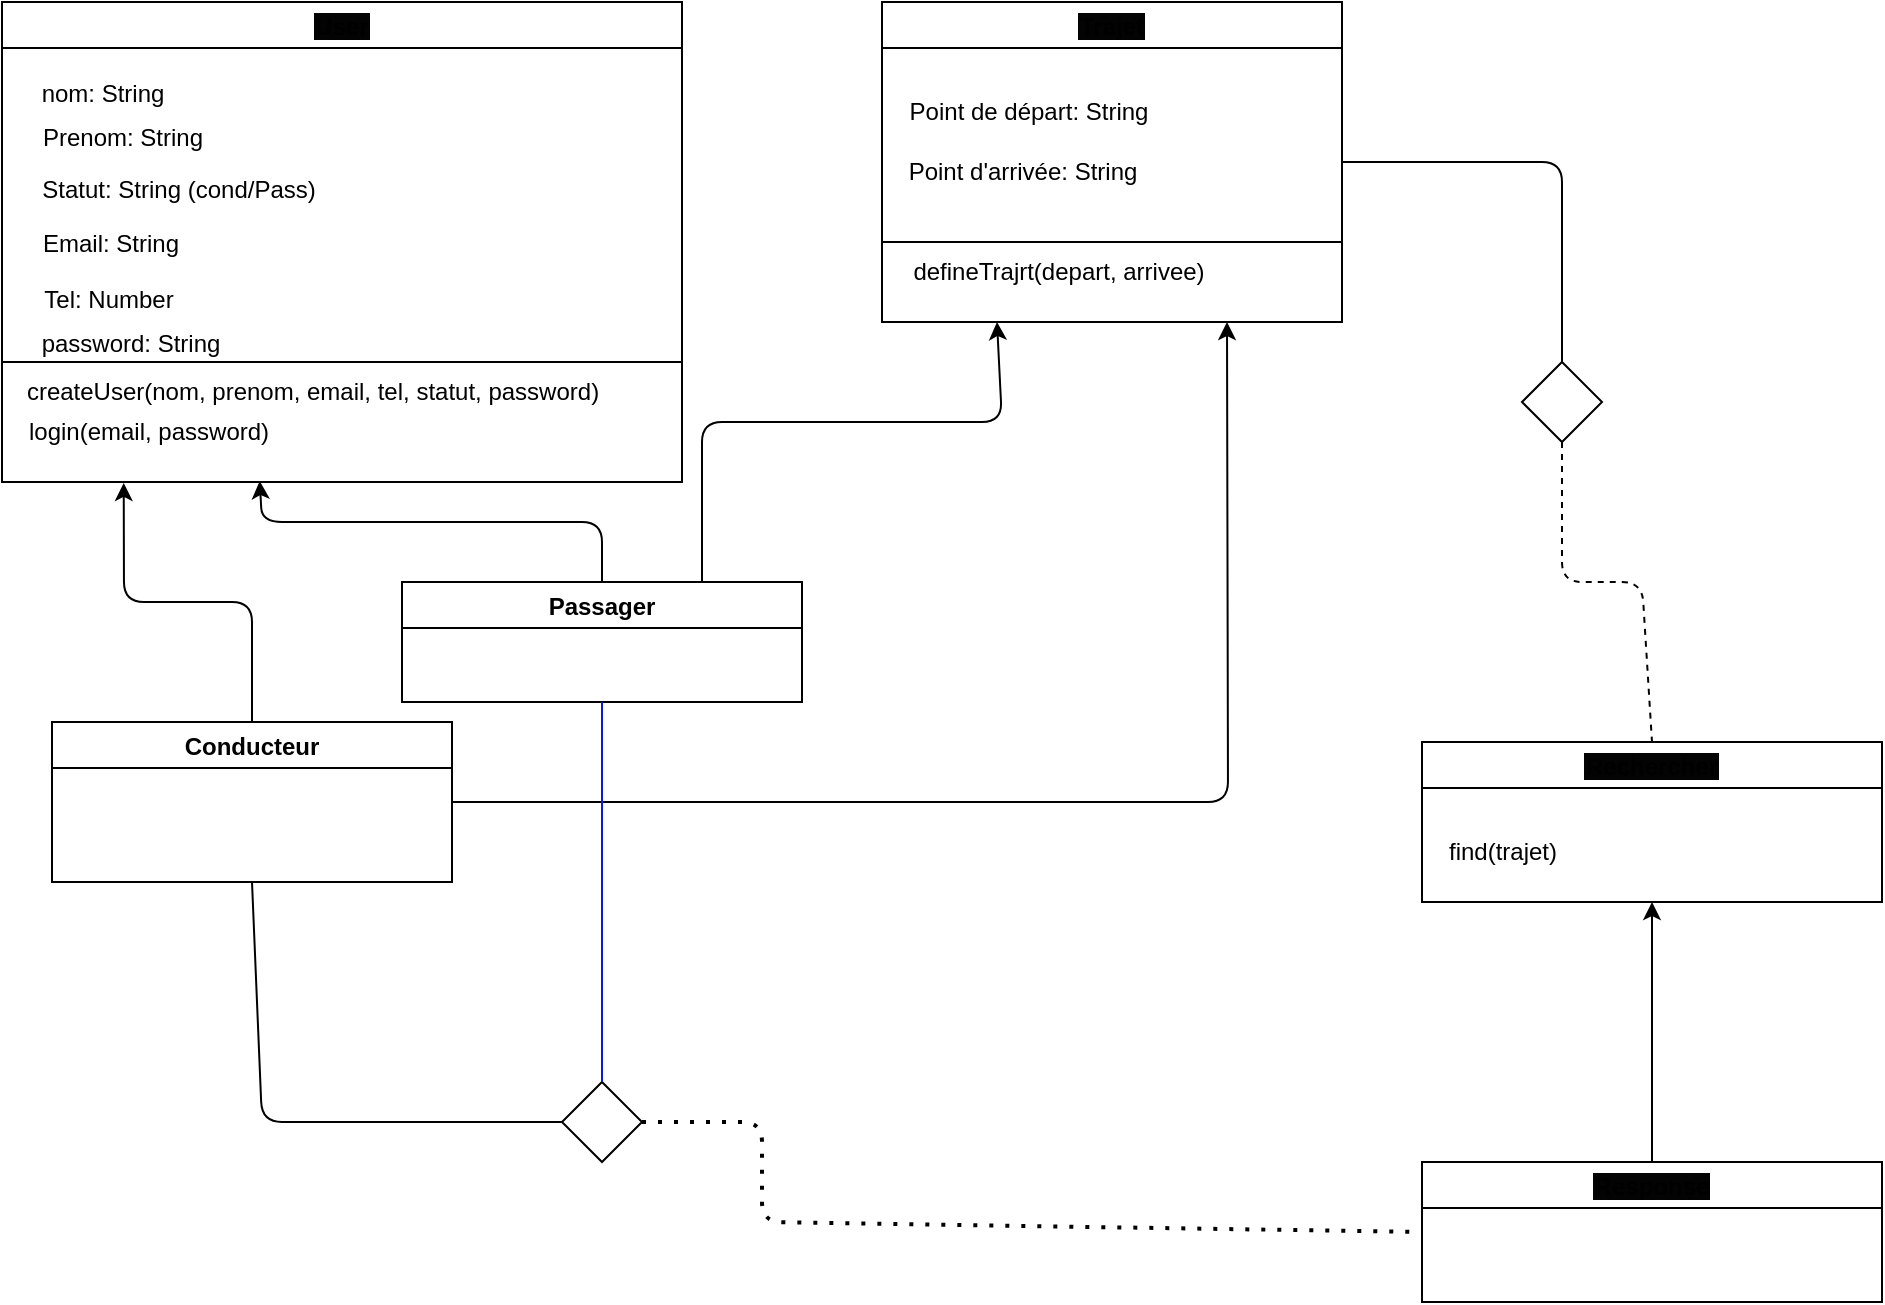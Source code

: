 <mxfile>
    <diagram id="Q87PwXgEgqwWaf4qw359" name="Page-1">
        <mxGraphModel dx="1208" dy="767" grid="1" gridSize="10" guides="1" tooltips="1" connect="1" arrows="1" fold="1" page="1" pageScale="1" pageWidth="1654" pageHeight="1169" math="0" shadow="0">
            <root>
                <mxCell id="0"/>
                <mxCell id="1" parent="0"/>
                <mxCell id="10" style="edgeStyle=none;html=1;exitX=0.5;exitY=0;exitDx=0;exitDy=0;entryX=0.179;entryY=1.008;entryDx=0;entryDy=0;entryPerimeter=0;" edge="1" parent="1" source="8">
                    <mxGeometry relative="1" as="geometry">
                        <mxPoint x="120.86" y="270.48" as="targetPoint"/>
                        <Array as="points">
                            <mxPoint x="185" y="330"/>
                            <mxPoint x="121" y="330"/>
                        </Array>
                    </mxGeometry>
                </mxCell>
                <mxCell id="46" style="edgeStyle=none;html=1;exitX=1;exitY=0.5;exitDx=0;exitDy=0;entryX=0.75;entryY=1;entryDx=0;entryDy=0;" edge="1" parent="1" source="8" target="36">
                    <mxGeometry relative="1" as="geometry">
                        <Array as="points">
                            <mxPoint x="673" y="430"/>
                        </Array>
                    </mxGeometry>
                </mxCell>
                <mxCell id="8" value="Conducteur" style="swimlane;" vertex="1" parent="1">
                    <mxGeometry x="85" y="390" width="200" height="80" as="geometry"/>
                </mxCell>
                <mxCell id="13" style="edgeStyle=none;html=1;exitX=0.5;exitY=0;exitDx=0;exitDy=0;entryX=0.379;entryY=0.992;entryDx=0;entryDy=0;entryPerimeter=0;" edge="1" parent="1" source="12">
                    <mxGeometry relative="1" as="geometry">
                        <mxPoint x="188.86" y="269.52" as="targetPoint"/>
                        <Array as="points">
                            <mxPoint x="360" y="290"/>
                            <mxPoint x="190" y="290"/>
                        </Array>
                    </mxGeometry>
                </mxCell>
                <mxCell id="45" style="edgeStyle=none;html=1;exitX=0.75;exitY=0;exitDx=0;exitDy=0;entryX=0.25;entryY=1;entryDx=0;entryDy=0;" edge="1" parent="1" source="12" target="36">
                    <mxGeometry relative="1" as="geometry">
                        <Array as="points">
                            <mxPoint x="410" y="240"/>
                            <mxPoint x="560" y="240"/>
                        </Array>
                    </mxGeometry>
                </mxCell>
                <mxCell id="12" value="Passager" style="swimlane;" vertex="1" parent="1">
                    <mxGeometry x="260" y="320" width="200" height="60" as="geometry"/>
                </mxCell>
                <mxCell id="26" value="User" style="swimlane;labelBackgroundColor=#030303;strokeColor=default;fillColor=default;" vertex="1" parent="1">
                    <mxGeometry x="60" y="30" width="340" height="240" as="geometry"/>
                </mxCell>
                <mxCell id="27" value="&lt;span style=&quot;text-align: left;&quot;&gt;nom: String&lt;/span&gt;" style="text;html=1;align=center;verticalAlign=middle;resizable=0;points=[];autosize=1;strokeColor=none;fillColor=none;" vertex="1" parent="26">
                    <mxGeometry x="10" y="31" width="80" height="30" as="geometry"/>
                </mxCell>
                <mxCell id="28" value="&lt;span style=&quot;text-align: left;&quot;&gt;Prenom: String&lt;/span&gt;" style="text;html=1;align=center;verticalAlign=middle;resizable=0;points=[];autosize=1;strokeColor=none;fillColor=none;" vertex="1" parent="26">
                    <mxGeometry x="10" y="53" width="100" height="30" as="geometry"/>
                </mxCell>
                <mxCell id="29" value="&lt;span style=&quot;text-align: left;&quot;&gt;Statut: String (cond/Pass)&lt;/span&gt;" style="text;html=1;align=center;verticalAlign=middle;resizable=0;points=[];autosize=1;strokeColor=none;fillColor=none;" vertex="1" parent="26">
                    <mxGeometry x="8" y="79" width="160" height="30" as="geometry"/>
                </mxCell>
                <mxCell id="30" value="&lt;span style=&quot;text-align: left;&quot;&gt;Email: String&lt;/span&gt;" style="text;html=1;align=center;verticalAlign=middle;resizable=0;points=[];autosize=1;strokeColor=none;fillColor=none;" vertex="1" parent="26">
                    <mxGeometry x="9" y="106" width="90" height="30" as="geometry"/>
                </mxCell>
                <mxCell id="31" value="&lt;span style=&quot;text-align: left;&quot;&gt;Tel: Number&lt;/span&gt;" style="text;html=1;align=center;verticalAlign=middle;resizable=0;points=[];autosize=1;strokeColor=none;fillColor=none;" vertex="1" parent="26">
                    <mxGeometry x="8" y="134" width="90" height="30" as="geometry"/>
                </mxCell>
                <mxCell id="34" value="createUser(nom, prenom, email, tel, statut, password)" style="text;html=1;align=center;verticalAlign=middle;resizable=0;points=[];autosize=1;strokeColor=none;fillColor=none;" vertex="1" parent="26">
                    <mxGeometry y="180" width="310" height="30" as="geometry"/>
                </mxCell>
                <mxCell id="35" value="login(email, password)" style="text;html=1;align=center;verticalAlign=middle;resizable=0;points=[];autosize=1;strokeColor=none;fillColor=none;" vertex="1" parent="26">
                    <mxGeometry x="3" y="200" width="140" height="30" as="geometry"/>
                </mxCell>
                <mxCell id="32" value="&lt;span style=&quot;text-align: left;&quot;&gt;password: String&lt;/span&gt;" style="text;html=1;align=center;verticalAlign=middle;resizable=0;points=[];autosize=1;strokeColor=none;fillColor=none;" vertex="1" parent="26">
                    <mxGeometry x="9" y="156" width="110" height="30" as="geometry"/>
                </mxCell>
                <mxCell id="33" value="" style="endArrow=none;html=1;exitX=0;exitY=0.75;exitDx=0;exitDy=0;entryX=1;entryY=0.75;entryDx=0;entryDy=0;" edge="1" parent="1" source="26" target="26">
                    <mxGeometry width="50" height="50" relative="1" as="geometry">
                        <mxPoint x="430" y="220" as="sourcePoint"/>
                        <mxPoint x="480" y="170" as="targetPoint"/>
                    </mxGeometry>
                </mxCell>
                <mxCell id="36" value="Trajet" style="swimlane;labelBackgroundColor=#030303;strokeColor=default;fillColor=default;" vertex="1" parent="1">
                    <mxGeometry x="500" y="30" width="230" height="160" as="geometry"/>
                </mxCell>
                <mxCell id="37" value="&lt;span style=&quot;text-align: left;&quot;&gt;Point de départ: String&lt;/span&gt;" style="text;html=1;align=center;verticalAlign=middle;resizable=0;points=[];autosize=1;strokeColor=none;fillColor=none;" vertex="1" parent="36">
                    <mxGeometry x="3" y="40" width="140" height="30" as="geometry"/>
                </mxCell>
                <mxCell id="38" value="&lt;span style=&quot;text-align: left;&quot;&gt;Point d'arrivée: String&lt;/span&gt;" style="text;html=1;align=center;verticalAlign=middle;resizable=0;points=[];autosize=1;strokeColor=none;fillColor=none;" vertex="1" parent="36">
                    <mxGeometry y="70" width="140" height="30" as="geometry"/>
                </mxCell>
                <mxCell id="42" value="defineTrajrt(depart, arrivee)" style="text;html=1;align=center;verticalAlign=middle;resizable=0;points=[];autosize=1;strokeColor=none;fillColor=none;" vertex="1" parent="36">
                    <mxGeometry x="3" y="120" width="170" height="30" as="geometry"/>
                </mxCell>
                <mxCell id="44" value="" style="endArrow=none;html=1;entryX=0;entryY=0.75;entryDx=0;entryDy=0;" edge="1" parent="36" target="36">
                    <mxGeometry width="50" height="50" relative="1" as="geometry">
                        <mxPoint x="230" y="120" as="sourcePoint"/>
                        <mxPoint x="-30" y="140" as="targetPoint"/>
                    </mxGeometry>
                </mxCell>
                <mxCell id="47" value="Rechercher" style="swimlane;labelBackgroundColor=#030303;strokeColor=default;fillColor=default;" vertex="1" parent="1">
                    <mxGeometry x="770" y="400" width="230" height="80" as="geometry"/>
                </mxCell>
                <mxCell id="50" value="find(trajet)" style="text;html=1;align=center;verticalAlign=middle;resizable=0;points=[];autosize=1;strokeColor=none;fillColor=none;" vertex="1" parent="47">
                    <mxGeometry y="40" width="80" height="30" as="geometry"/>
                </mxCell>
                <mxCell id="53" value="" style="rhombus;whiteSpace=wrap;html=1;labelBackgroundColor=#050505;strokeColor=default;fillColor=default;" vertex="1" parent="1">
                    <mxGeometry x="820" y="210" width="40" height="40" as="geometry"/>
                </mxCell>
                <mxCell id="57" value="" style="endArrow=none;dashed=1;html=1;exitX=0.5;exitY=1;exitDx=0;exitDy=0;entryX=0.5;entryY=0;entryDx=0;entryDy=0;" edge="1" parent="1" source="53" target="47">
                    <mxGeometry width="50" height="50" relative="1" as="geometry">
                        <mxPoint x="630" y="250" as="sourcePoint"/>
                        <mxPoint x="680" y="200" as="targetPoint"/>
                        <Array as="points">
                            <mxPoint x="840" y="320"/>
                            <mxPoint x="880" y="320"/>
                        </Array>
                    </mxGeometry>
                </mxCell>
                <mxCell id="58" value="" style="endArrow=none;html=1;entryX=1;entryY=0.5;entryDx=0;entryDy=0;exitX=0.5;exitY=0;exitDx=0;exitDy=0;" edge="1" parent="1" source="53" target="36">
                    <mxGeometry width="50" height="50" relative="1" as="geometry">
                        <mxPoint x="630" y="250" as="sourcePoint"/>
                        <mxPoint x="680" y="200" as="targetPoint"/>
                        <Array as="points">
                            <mxPoint x="840" y="110"/>
                        </Array>
                    </mxGeometry>
                </mxCell>
                <mxCell id="62" style="edgeStyle=none;html=1;exitX=0.5;exitY=0;exitDx=0;exitDy=0;entryX=0.5;entryY=1;entryDx=0;entryDy=0;" edge="1" parent="1" source="59" target="47">
                    <mxGeometry relative="1" as="geometry"/>
                </mxCell>
                <mxCell id="59" value="Response" style="swimlane;labelBackgroundColor=#030303;strokeColor=default;fillColor=default;" vertex="1" parent="1">
                    <mxGeometry x="770" y="610" width="230" height="70" as="geometry"/>
                </mxCell>
                <mxCell id="60" value="&lt;br&gt;" style="text;html=1;align=center;verticalAlign=middle;resizable=0;points=[];autosize=1;strokeColor=none;fillColor=none;" vertex="1" parent="59">
                    <mxGeometry x="30" y="40" width="20" height="30" as="geometry"/>
                </mxCell>
                <mxCell id="63" value="" style="rhombus;whiteSpace=wrap;html=1;labelBackgroundColor=#050505;strokeColor=default;fillColor=default;" vertex="1" parent="1">
                    <mxGeometry x="340" y="570" width="40" height="40" as="geometry"/>
                </mxCell>
                <mxCell id="64" value="" style="endArrow=none;dashed=1;html=1;dashPattern=1 3;strokeWidth=2;exitX=1;exitY=0.5;exitDx=0;exitDy=0;entryX=0;entryY=0.5;entryDx=0;entryDy=0;" edge="1" parent="1" source="63" target="59">
                    <mxGeometry width="50" height="50" relative="1" as="geometry">
                        <mxPoint x="630" y="530" as="sourcePoint"/>
                        <mxPoint x="680" y="480" as="targetPoint"/>
                        <Array as="points">
                            <mxPoint x="440" y="590"/>
                            <mxPoint x="440" y="640"/>
                        </Array>
                    </mxGeometry>
                </mxCell>
                <mxCell id="65" value="" style="endArrow=none;html=1;exitX=0;exitY=0.5;exitDx=0;exitDy=0;entryX=0.5;entryY=1;entryDx=0;entryDy=0;" edge="1" parent="1" source="63" target="8">
                    <mxGeometry width="50" height="50" relative="1" as="geometry">
                        <mxPoint x="630" y="530" as="sourcePoint"/>
                        <mxPoint x="680" y="480" as="targetPoint"/>
                        <Array as="points">
                            <mxPoint x="190" y="590"/>
                        </Array>
                    </mxGeometry>
                </mxCell>
                <mxCell id="66" value="" style="endArrow=none;html=1;exitX=0.5;exitY=0;exitDx=0;exitDy=0;entryX=0.5;entryY=1;entryDx=0;entryDy=0;strokeColor=#0b19da;" edge="1" parent="1" source="63" target="12">
                    <mxGeometry width="50" height="50" relative="1" as="geometry">
                        <mxPoint x="630" y="370" as="sourcePoint"/>
                        <mxPoint x="680" y="320" as="targetPoint"/>
                    </mxGeometry>
                </mxCell>
            </root>
        </mxGraphModel>
    </diagram>
</mxfile>